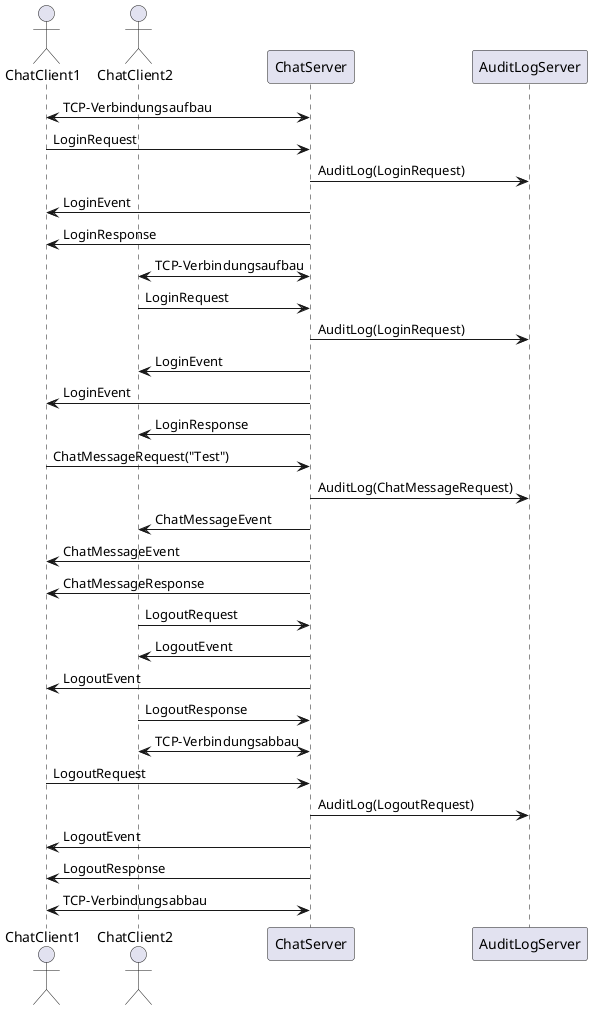 @startuml

actor ChatClient1
actor ChatClient2
ChatClient1 <-> ChatServer: TCP-Verbindungsaufbau
ChatClient1 -> ChatServer: LoginRequest
ChatServer -> AuditLogServer: AuditLog(LoginRequest)
ChatServer -> ChatClient1: LoginEvent
ChatServer -> ChatClient1: LoginResponse
ChatServer <-> ChatClient2: TCP-Verbindungsaufbau
ChatServer <- ChatClient2: LoginRequest
ChatServer -> AuditLogServer: AuditLog(LoginRequest)
ChatServer -> ChatClient2: LoginEvent
ChatServer -> ChatClient1: LoginEvent
ChatServer -> ChatClient2: LoginResponse
ChatServer <- ChatClient1: ChatMessageRequest("Test")
ChatServer -> AuditLogServer: AuditLog(ChatMessageRequest)
ChatServer -> ChatClient2: ChatMessageEvent
ChatServer -> ChatClient1: ChatMessageEvent
ChatServer -> ChatClient1: ChatMessageResponse
ChatServer <- ChatClient2: LogoutRequest
ChatServer -> ChatClient2: LogoutEvent
ChatServer -> ChatClient1: LogoutEvent
ChatServer <- ChatClient2: LogoutResponse
ChatServer <-> ChatClient2: TCP-Verbindungsabbau
ChatServer <- ChatClient1: LogoutRequest
ChatServer -> AuditLogServer: AuditLog(LogoutRequest)
ChatServer -> ChatClient1: LogoutEvent
ChatServer -> ChatClient1: LogoutResponse
ChatServer <-> ChatClient1: TCP-Verbindungsabbau



@enduml

